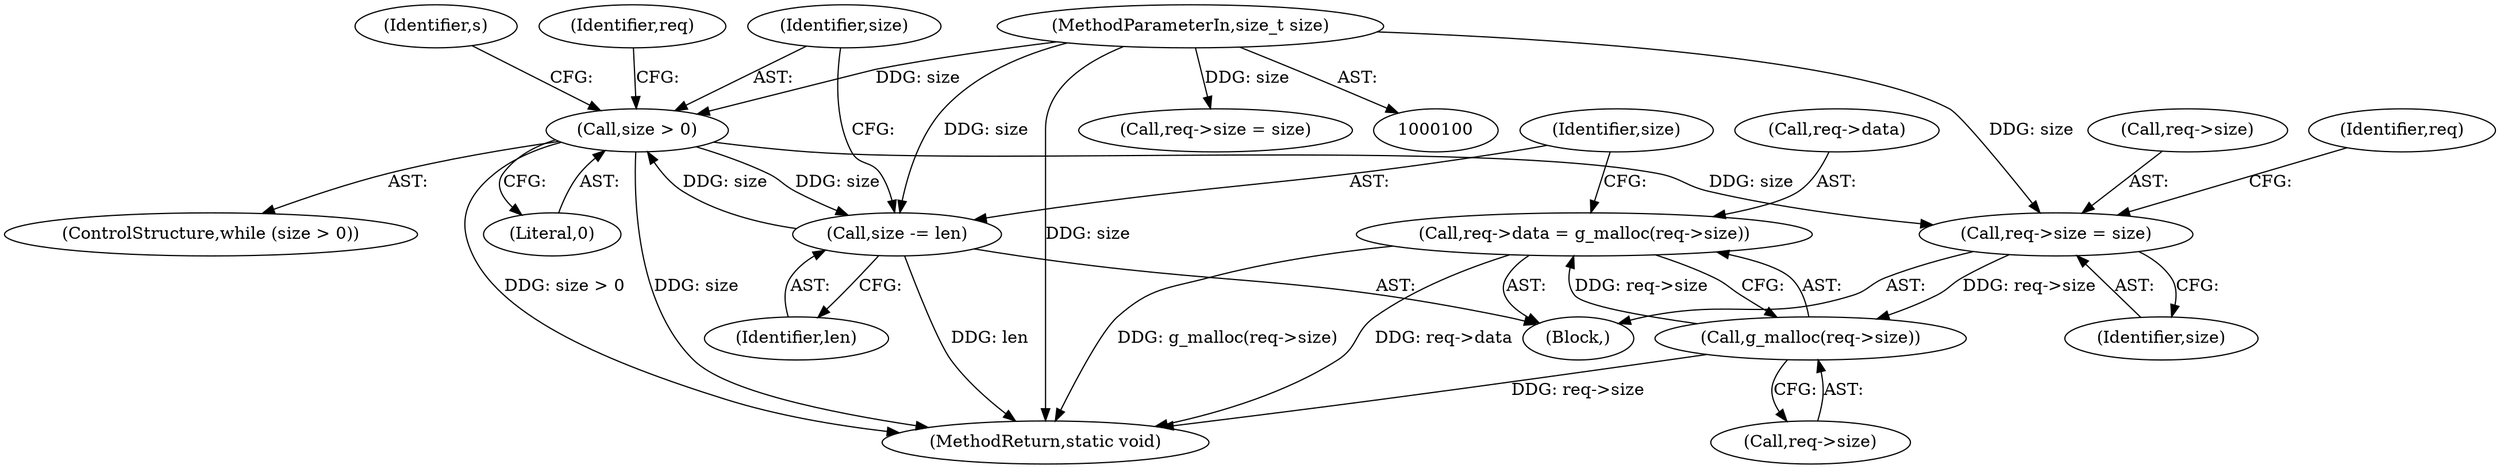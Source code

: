 digraph "0_qemu_60253ed1e6ec6d8e5ef2efe7bf755f475dce9956@API" {
"1000178" [label="(Call,req->data = g_malloc(req->size))"];
"1000182" [label="(Call,g_malloc(req->size))"];
"1000163" [label="(Call,req->size = size)"];
"1000147" [label="(Call,size > 0)"];
"1000186" [label="(Call,size -= len)"];
"1000102" [label="(MethodParameterIn,size_t size)"];
"1000153" [label="(Identifier,req)"];
"1000187" [label="(Identifier,size)"];
"1000179" [label="(Call,req->data)"];
"1000148" [label="(Identifier,size)"];
"1000147" [label="(Call,size > 0)"];
"1000183" [label="(Call,req->size)"];
"1000178" [label="(Call,req->data = g_malloc(req->size))"];
"1000146" [label="(ControlStructure,while (size > 0))"];
"1000164" [label="(Call,req->size)"];
"1000202" [label="(MethodReturn,static void)"];
"1000150" [label="(Block,)"];
"1000102" [label="(MethodParameterIn,size_t size)"];
"1000188" [label="(Identifier,len)"];
"1000149" [label="(Literal,0)"];
"1000163" [label="(Call,req->size = size)"];
"1000182" [label="(Call,g_malloc(req->size))"];
"1000123" [label="(Call,req->size = size)"];
"1000170" [label="(Identifier,req)"];
"1000186" [label="(Call,size -= len)"];
"1000167" [label="(Identifier,size)"];
"1000192" [label="(Identifier,s)"];
"1000178" -> "1000150"  [label="AST: "];
"1000178" -> "1000182"  [label="CFG: "];
"1000179" -> "1000178"  [label="AST: "];
"1000182" -> "1000178"  [label="AST: "];
"1000187" -> "1000178"  [label="CFG: "];
"1000178" -> "1000202"  [label="DDG: g_malloc(req->size)"];
"1000178" -> "1000202"  [label="DDG: req->data"];
"1000182" -> "1000178"  [label="DDG: req->size"];
"1000182" -> "1000183"  [label="CFG: "];
"1000183" -> "1000182"  [label="AST: "];
"1000182" -> "1000202"  [label="DDG: req->size"];
"1000163" -> "1000182"  [label="DDG: req->size"];
"1000163" -> "1000150"  [label="AST: "];
"1000163" -> "1000167"  [label="CFG: "];
"1000164" -> "1000163"  [label="AST: "];
"1000167" -> "1000163"  [label="AST: "];
"1000170" -> "1000163"  [label="CFG: "];
"1000147" -> "1000163"  [label="DDG: size"];
"1000102" -> "1000163"  [label="DDG: size"];
"1000147" -> "1000146"  [label="AST: "];
"1000147" -> "1000149"  [label="CFG: "];
"1000148" -> "1000147"  [label="AST: "];
"1000149" -> "1000147"  [label="AST: "];
"1000153" -> "1000147"  [label="CFG: "];
"1000192" -> "1000147"  [label="CFG: "];
"1000147" -> "1000202"  [label="DDG: size"];
"1000147" -> "1000202"  [label="DDG: size > 0"];
"1000186" -> "1000147"  [label="DDG: size"];
"1000102" -> "1000147"  [label="DDG: size"];
"1000147" -> "1000186"  [label="DDG: size"];
"1000186" -> "1000150"  [label="AST: "];
"1000186" -> "1000188"  [label="CFG: "];
"1000187" -> "1000186"  [label="AST: "];
"1000188" -> "1000186"  [label="AST: "];
"1000148" -> "1000186"  [label="CFG: "];
"1000186" -> "1000202"  [label="DDG: len"];
"1000102" -> "1000186"  [label="DDG: size"];
"1000102" -> "1000100"  [label="AST: "];
"1000102" -> "1000202"  [label="DDG: size"];
"1000102" -> "1000123"  [label="DDG: size"];
}
